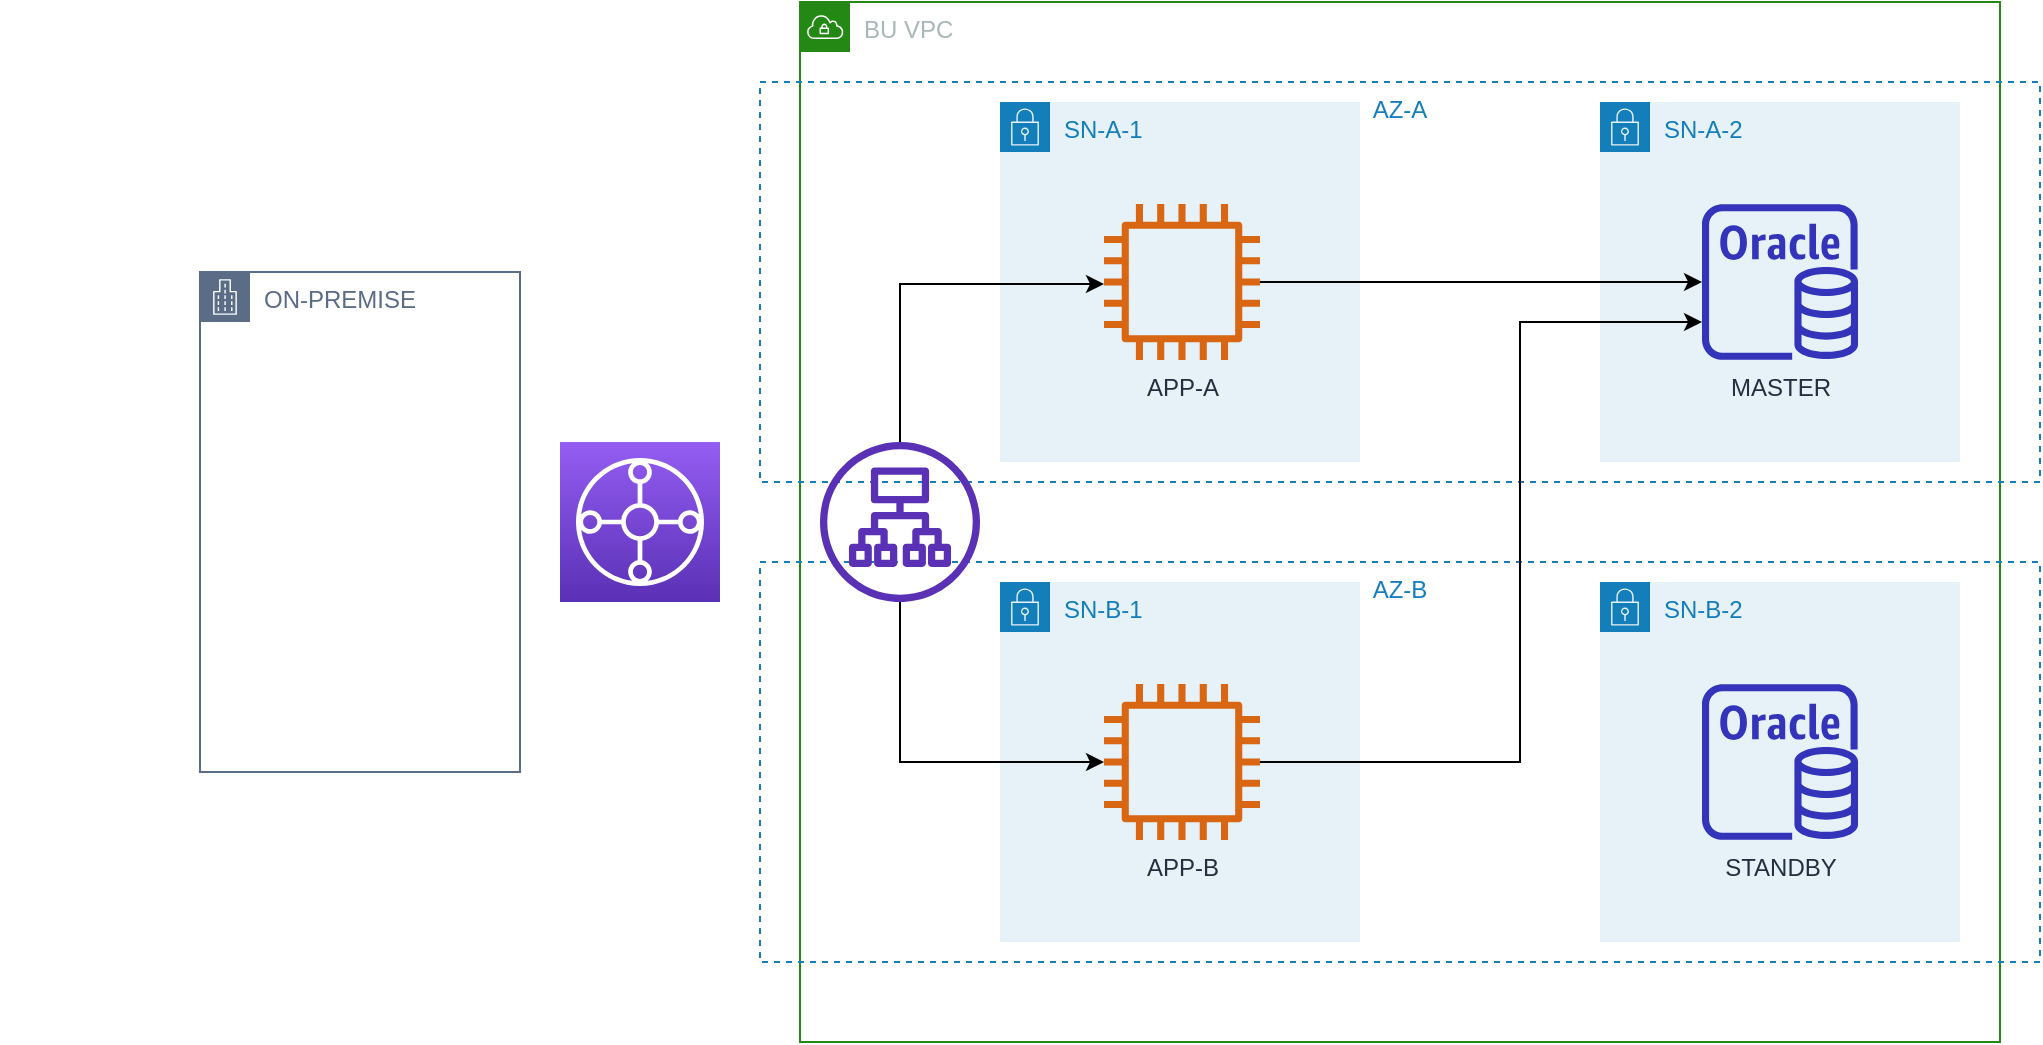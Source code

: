 <mxfile version="13.6.5" type="github">
  <diagram id="JWEg8T51QohrolrIR_N9" name="network-layout">
    <mxGraphModel dx="746" dy="469" grid="1" gridSize="10" guides="1" tooltips="1" connect="1" arrows="1" fold="1" page="1" pageScale="1" pageWidth="1169" pageHeight="827" math="0" shadow="0">
      <root>
        <mxCell id="0" />
        <mxCell id="1" parent="0" />
        <mxCell id="EMNVb0Ho423CwgzGYtNm-13" value="BU VPC" style="points=[[0,0],[0.25,0],[0.5,0],[0.75,0],[1,0],[1,0.25],[1,0.5],[1,0.75],[1,1],[0.75,1],[0.5,1],[0.25,1],[0,1],[0,0.75],[0,0.5],[0,0.25]];outlineConnect=0;gradientColor=none;html=1;whiteSpace=wrap;fontSize=12;fontStyle=0;shape=mxgraph.aws4.group;grIcon=mxgraph.aws4.group_vpc;strokeColor=#248814;fillColor=none;verticalAlign=top;align=left;spacingLeft=30;fontColor=#AAB7B8;dashed=0;" vertex="1" parent="1">
          <mxGeometry x="440" y="80" width="600" height="520" as="geometry" />
        </mxCell>
        <mxCell id="dGkbV3A4FmBDZK3YCtXe-1" value="AZ-A" style="fillColor=none;strokeColor=#147EBA;dashed=1;verticalAlign=top;fontStyle=0;fontColor=#147EBA;" parent="1" vertex="1">
          <mxGeometry x="420" y="120" width="640" height="200" as="geometry" />
        </mxCell>
        <mxCell id="dGkbV3A4FmBDZK3YCtXe-2" value="AZ-B" style="fillColor=none;strokeColor=#147EBA;dashed=1;verticalAlign=top;fontStyle=0;fontColor=#147EBA;" parent="1" vertex="1">
          <mxGeometry x="420" y="360" width="640" height="200" as="geometry" />
        </mxCell>
        <mxCell id="dGkbV3A4FmBDZK3YCtXe-3" value="SN-A-1" style="points=[[0,0],[0.25,0],[0.5,0],[0.75,0],[1,0],[1,0.25],[1,0.5],[1,0.75],[1,1],[0.75,1],[0.5,1],[0.25,1],[0,1],[0,0.75],[0,0.5],[0,0.25]];outlineConnect=0;gradientColor=none;html=1;whiteSpace=wrap;fontSize=12;fontStyle=0;shape=mxgraph.aws4.group;grIcon=mxgraph.aws4.group_security_group;grStroke=0;strokeColor=#147EBA;fillColor=#E6F2F8;verticalAlign=top;align=left;spacingLeft=30;fontColor=#147EBA;dashed=0;" parent="1" vertex="1">
          <mxGeometry x="540" y="130" width="180" height="180" as="geometry" />
        </mxCell>
        <mxCell id="dGkbV3A4FmBDZK3YCtXe-4" value="SN-B-2" style="points=[[0,0],[0.25,0],[0.5,0],[0.75,0],[1,0],[1,0.25],[1,0.5],[1,0.75],[1,1],[0.75,1],[0.5,1],[0.25,1],[0,1],[0,0.75],[0,0.5],[0,0.25]];outlineConnect=0;gradientColor=none;html=1;whiteSpace=wrap;fontSize=12;fontStyle=0;shape=mxgraph.aws4.group;grIcon=mxgraph.aws4.group_security_group;grStroke=0;strokeColor=#147EBA;fillColor=#E6F2F8;verticalAlign=top;align=left;spacingLeft=30;fontColor=#147EBA;dashed=0;" parent="1" vertex="1">
          <mxGeometry x="840" y="370" width="180" height="180" as="geometry" />
        </mxCell>
        <mxCell id="EMNVb0Ho423CwgzGYtNm-1" value="SN-A-2" style="points=[[0,0],[0.25,0],[0.5,0],[0.75,0],[1,0],[1,0.25],[1,0.5],[1,0.75],[1,1],[0.75,1],[0.5,1],[0.25,1],[0,1],[0,0.75],[0,0.5],[0,0.25]];outlineConnect=0;gradientColor=none;html=1;whiteSpace=wrap;fontSize=12;fontStyle=0;shape=mxgraph.aws4.group;grIcon=mxgraph.aws4.group_security_group;grStroke=0;strokeColor=#147EBA;fillColor=#E6F2F8;verticalAlign=top;align=left;spacingLeft=30;fontColor=#147EBA;dashed=0;" vertex="1" parent="1">
          <mxGeometry x="840" y="130" width="180" height="180" as="geometry" />
        </mxCell>
        <mxCell id="EMNVb0Ho423CwgzGYtNm-2" value="SN-B-1" style="points=[[0,0],[0.25,0],[0.5,0],[0.75,0],[1,0],[1,0.25],[1,0.5],[1,0.75],[1,1],[0.75,1],[0.5,1],[0.25,1],[0,1],[0,0.75],[0,0.5],[0,0.25]];outlineConnect=0;gradientColor=none;html=1;whiteSpace=wrap;fontSize=12;fontStyle=0;shape=mxgraph.aws4.group;grIcon=mxgraph.aws4.group_security_group;grStroke=0;strokeColor=#147EBA;fillColor=#E6F2F8;verticalAlign=top;align=left;spacingLeft=30;fontColor=#147EBA;dashed=0;" vertex="1" parent="1">
          <mxGeometry x="540" y="370" width="180" height="180" as="geometry" />
        </mxCell>
        <mxCell id="EMNVb0Ho423CwgzGYtNm-4" value="" style="outlineConnect=0;fontColor=#232F3E;gradientColor=#945DF2;gradientDirection=north;fillColor=#5A30B5;strokeColor=#ffffff;dashed=0;verticalLabelPosition=bottom;verticalAlign=top;align=center;html=1;fontSize=12;fontStyle=0;aspect=fixed;shape=mxgraph.aws4.resourceIcon;resIcon=mxgraph.aws4.transit_gateway;" vertex="1" parent="1">
          <mxGeometry x="320" y="300" width="80" height="80" as="geometry" />
        </mxCell>
        <mxCell id="EMNVb0Ho423CwgzGYtNm-5" value="ON-PREMISE" style="points=[[0,0],[0.25,0],[0.5,0],[0.75,0],[1,0],[1,0.25],[1,0.5],[1,0.75],[1,1],[0.75,1],[0.5,1],[0.25,1],[0,1],[0,0.75],[0,0.5],[0,0.25]];outlineConnect=0;gradientColor=none;html=1;whiteSpace=wrap;fontSize=12;fontStyle=0;shape=mxgraph.aws4.group;grIcon=mxgraph.aws4.group_corporate_data_center;strokeColor=#5A6C86;fillColor=none;verticalAlign=top;align=left;spacingLeft=30;fontColor=#5A6C86;dashed=0;" vertex="1" parent="1">
          <mxGeometry x="140" y="215" width="160" height="250" as="geometry" />
        </mxCell>
        <mxCell id="EMNVb0Ho423CwgzGYtNm-6" value="STANDBY" style="outlineConnect=0;fontColor=#232F3E;gradientColor=none;fillColor=#3334B9;strokeColor=none;dashed=0;verticalLabelPosition=bottom;verticalAlign=top;align=center;html=1;fontSize=12;fontStyle=0;aspect=fixed;pointerEvents=1;shape=mxgraph.aws4.rds_oracle_instance;" vertex="1" parent="1">
          <mxGeometry x="891" y="421" width="78" height="78" as="geometry" />
        </mxCell>
        <mxCell id="EMNVb0Ho423CwgzGYtNm-24" style="edgeStyle=orthogonalEdgeStyle;rounded=0;orthogonalLoop=1;jettySize=auto;html=1;" edge="1" parent="1" source="EMNVb0Ho423CwgzGYtNm-7" target="EMNVb0Ho423CwgzGYtNm-9">
          <mxGeometry relative="1" as="geometry" />
        </mxCell>
        <mxCell id="EMNVb0Ho423CwgzGYtNm-7" value="APP-A" style="outlineConnect=0;fontColor=#232F3E;gradientColor=none;fillColor=#D86613;strokeColor=none;dashed=0;verticalLabelPosition=bottom;verticalAlign=top;align=center;html=1;fontSize=12;fontStyle=0;aspect=fixed;pointerEvents=1;shape=mxgraph.aws4.instance2;" vertex="1" parent="1">
          <mxGeometry x="592" y="181" width="78" height="78" as="geometry" />
        </mxCell>
        <mxCell id="EMNVb0Ho423CwgzGYtNm-25" style="edgeStyle=orthogonalEdgeStyle;rounded=0;orthogonalLoop=1;jettySize=auto;html=1;" edge="1" parent="1" source="EMNVb0Ho423CwgzGYtNm-8" target="EMNVb0Ho423CwgzGYtNm-9">
          <mxGeometry relative="1" as="geometry">
            <Array as="points">
              <mxPoint x="800" y="460" />
              <mxPoint x="800" y="240" />
            </Array>
          </mxGeometry>
        </mxCell>
        <mxCell id="EMNVb0Ho423CwgzGYtNm-8" value="APP-B" style="outlineConnect=0;fontColor=#232F3E;gradientColor=none;fillColor=#D86613;strokeColor=none;dashed=0;verticalLabelPosition=bottom;verticalAlign=top;align=center;html=1;fontSize=12;fontStyle=0;aspect=fixed;pointerEvents=1;shape=mxgraph.aws4.instance2;" vertex="1" parent="1">
          <mxGeometry x="592" y="421" width="78" height="78" as="geometry" />
        </mxCell>
        <mxCell id="EMNVb0Ho423CwgzGYtNm-9" value="MASTER" style="outlineConnect=0;fontColor=#232F3E;gradientColor=none;fillColor=#3334B9;strokeColor=none;dashed=0;verticalLabelPosition=bottom;verticalAlign=top;align=center;html=1;fontSize=12;fontStyle=0;aspect=fixed;pointerEvents=1;shape=mxgraph.aws4.rds_oracle_instance;" vertex="1" parent="1">
          <mxGeometry x="891" y="181" width="78" height="78" as="geometry" />
        </mxCell>
        <mxCell id="EMNVb0Ho423CwgzGYtNm-14" style="edgeStyle=orthogonalEdgeStyle;rounded=0;orthogonalLoop=1;jettySize=auto;html=1;" edge="1" parent="1" source="EMNVb0Ho423CwgzGYtNm-3" target="EMNVb0Ho423CwgzGYtNm-7">
          <mxGeometry relative="1" as="geometry">
            <mxPoint x="560" y="221" as="targetPoint" />
            <Array as="points">
              <mxPoint x="490" y="221" />
            </Array>
          </mxGeometry>
        </mxCell>
        <mxCell id="EMNVb0Ho423CwgzGYtNm-16" style="edgeStyle=orthogonalEdgeStyle;rounded=0;orthogonalLoop=1;jettySize=auto;html=1;" edge="1" parent="1" source="EMNVb0Ho423CwgzGYtNm-3" target="EMNVb0Ho423CwgzGYtNm-8">
          <mxGeometry relative="1" as="geometry">
            <mxPoint x="560" y="460" as="targetPoint" />
            <Array as="points">
              <mxPoint x="490" y="460" />
            </Array>
          </mxGeometry>
        </mxCell>
        <mxCell id="EMNVb0Ho423CwgzGYtNm-3" value="&lt;br&gt;" style="outlineConnect=0;fontColor=#232F3E;gradientColor=none;fillColor=#5A30B5;strokeColor=none;dashed=0;verticalLabelPosition=bottom;verticalAlign=top;align=center;html=1;fontSize=12;fontStyle=0;aspect=fixed;pointerEvents=1;shape=mxgraph.aws4.application_load_balancer;sketch=0;shadow=0;" vertex="1" parent="1">
          <mxGeometry x="450" y="300" width="80" height="80" as="geometry" />
        </mxCell>
        <mxCell id="EMNVb0Ho423CwgzGYtNm-29" value="" style="outlineConnect=0;fontColor=#232F3E;gradientColor=none;fillColor=#BC1356;strokeColor=none;dashed=0;verticalLabelPosition=bottom;verticalAlign=top;align=center;html=1;fontSize=12;fontStyle=0;aspect=fixed;pointerEvents=1;shape=mxgraph.aws4.queue;shadow=0;sketch=0;opacity=0;" vertex="1" parent="1">
          <mxGeometry x="40" y="140" width="78" height="47" as="geometry" />
        </mxCell>
        <mxCell id="EMNVb0Ho423CwgzGYtNm-30" value="" style="shape=image;html=1;verticalAlign=top;verticalLabelPosition=bottom;labelBackgroundColor=#ffffff;imageAspect=0;aspect=fixed;image=https://cdn2.iconfinder.com/data/icons/crystalproject/32x32/actions/queue.png;shadow=0;sketch=0;opacity=0;" vertex="1" parent="1">
          <mxGeometry x="50" y="268" width="32" height="32" as="geometry" />
        </mxCell>
      </root>
    </mxGraphModel>
  </diagram>
</mxfile>
